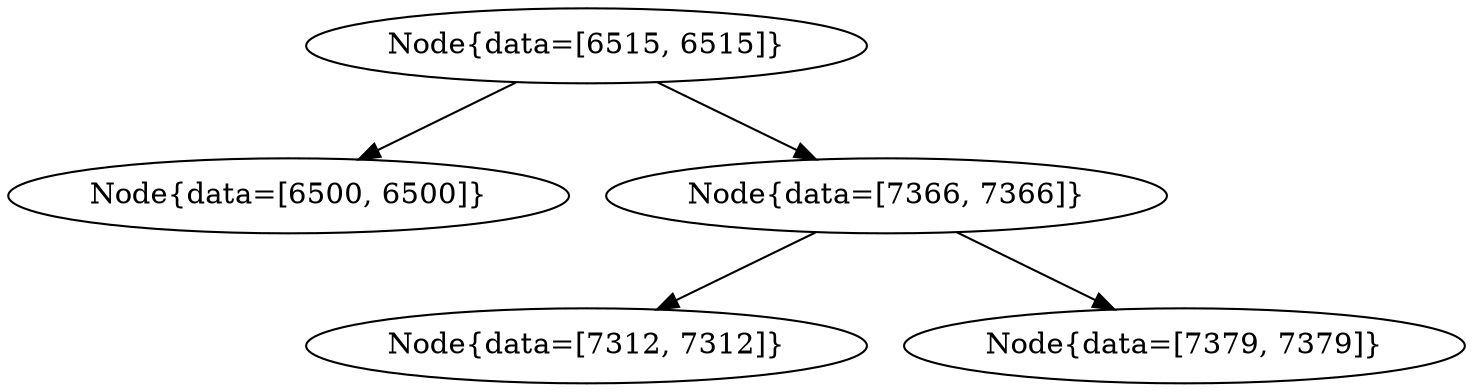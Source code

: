 digraph G{
520975744 [label="Node{data=[6515, 6515]}"]
520975744 -> 281809395
281809395 [label="Node{data=[6500, 6500]}"]
520975744 -> 427806569
427806569 [label="Node{data=[7366, 7366]}"]
427806569 -> 1067724767
1067724767 [label="Node{data=[7312, 7312]}"]
427806569 -> 1265757406
1265757406 [label="Node{data=[7379, 7379]}"]
}